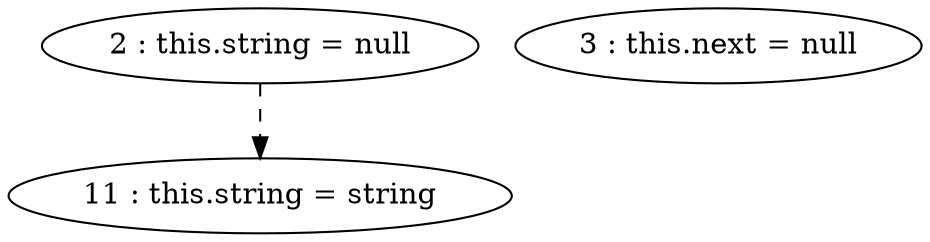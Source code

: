 digraph G {
"2 : this.string = null"
"2 : this.string = null" -> "11 : this.string = string" [style=dashed]
"3 : this.next = null"
"11 : this.string = string"
}